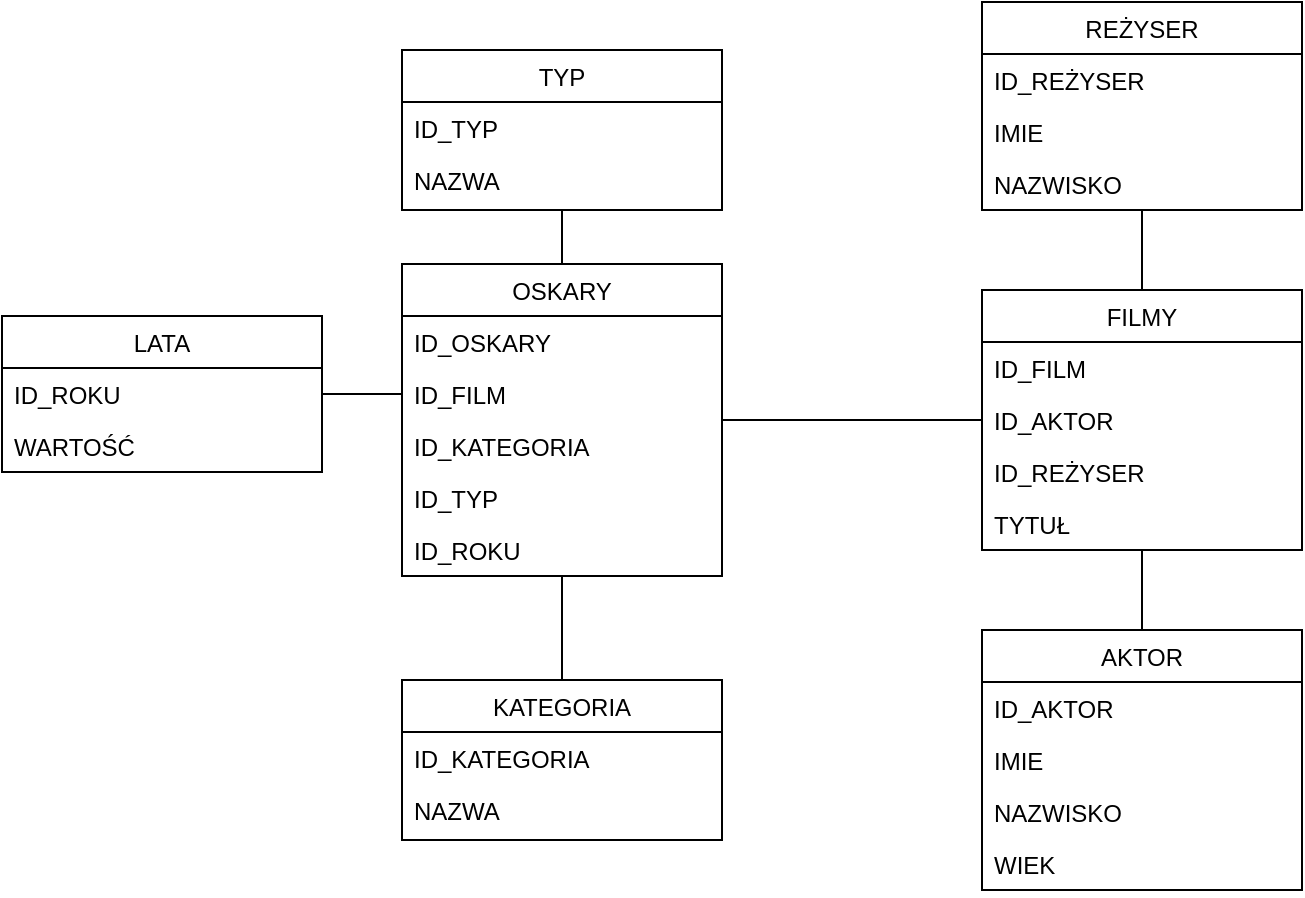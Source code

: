 <mxfile version="23.1.8" type="device">
  <diagram id="C5RBs43oDa-KdzZeNtuy" name="Page-1">
    <mxGraphModel dx="1444" dy="1320" grid="1" gridSize="10" guides="1" tooltips="1" connect="1" arrows="1" fold="1" page="1" pageScale="1" pageWidth="827" pageHeight="1169" math="0" shadow="0">
      <root>
        <mxCell id="WIyWlLk6GJQsqaUBKTNV-0" />
        <mxCell id="WIyWlLk6GJQsqaUBKTNV-1" parent="WIyWlLk6GJQsqaUBKTNV-0" />
        <mxCell id="lLpdlRe_cEq12IpK3IO5-3" style="edgeStyle=orthogonalEdgeStyle;rounded=0;orthogonalLoop=1;jettySize=auto;html=1;entryX=0;entryY=0.5;entryDx=0;entryDy=0;endArrow=none;endFill=0;" edge="1" parent="WIyWlLk6GJQsqaUBKTNV-1" source="lLpdlRe_cEq12IpK3IO5-4" target="lLpdlRe_cEq12IpK3IO5-11">
          <mxGeometry relative="1" as="geometry" />
        </mxCell>
        <mxCell id="lLpdlRe_cEq12IpK3IO5-40" style="edgeStyle=orthogonalEdgeStyle;rounded=0;orthogonalLoop=1;jettySize=auto;html=1;entryX=0.5;entryY=0;entryDx=0;entryDy=0;endArrow=none;endFill=0;" edge="1" parent="WIyWlLk6GJQsqaUBKTNV-1" source="lLpdlRe_cEq12IpK3IO5-4" target="lLpdlRe_cEq12IpK3IO5-29">
          <mxGeometry relative="1" as="geometry" />
        </mxCell>
        <mxCell id="lLpdlRe_cEq12IpK3IO5-4" value="OSKARY" style="swimlane;fontStyle=0;align=center;verticalAlign=top;childLayout=stackLayout;horizontal=1;startSize=26;horizontalStack=0;resizeParent=1;resizeLast=0;collapsible=1;marginBottom=0;rounded=0;shadow=0;strokeWidth=1;" vertex="1" parent="WIyWlLk6GJQsqaUBKTNV-1">
          <mxGeometry x="288" y="421" width="160" height="156" as="geometry">
            <mxRectangle x="508" y="120" width="160" height="26" as="alternateBounds" />
          </mxGeometry>
        </mxCell>
        <mxCell id="lLpdlRe_cEq12IpK3IO5-5" value="ID_OSKARY" style="text;align=left;verticalAlign=top;spacingLeft=4;spacingRight=4;overflow=hidden;rotatable=0;points=[[0,0.5],[1,0.5]];portConstraint=eastwest;" vertex="1" parent="lLpdlRe_cEq12IpK3IO5-4">
          <mxGeometry y="26" width="160" height="26" as="geometry" />
        </mxCell>
        <mxCell id="lLpdlRe_cEq12IpK3IO5-6" value="ID_FILM&#xa;" style="text;align=left;verticalAlign=top;spacingLeft=4;spacingRight=4;overflow=hidden;rotatable=0;points=[[0,0.5],[1,0.5]];portConstraint=eastwest;" vertex="1" parent="lLpdlRe_cEq12IpK3IO5-4">
          <mxGeometry y="52" width="160" height="26" as="geometry" />
        </mxCell>
        <mxCell id="lLpdlRe_cEq12IpK3IO5-7" value="ID_KATEGORIA" style="text;align=left;verticalAlign=top;spacingLeft=4;spacingRight=4;overflow=hidden;rotatable=0;points=[[0,0.5],[1,0.5]];portConstraint=eastwest;" vertex="1" parent="lLpdlRe_cEq12IpK3IO5-4">
          <mxGeometry y="78" width="160" height="26" as="geometry" />
        </mxCell>
        <mxCell id="lLpdlRe_cEq12IpK3IO5-8" value="ID_TYP" style="text;align=left;verticalAlign=top;spacingLeft=4;spacingRight=4;overflow=hidden;rotatable=0;points=[[0,0.5],[1,0.5]];portConstraint=eastwest;" vertex="1" parent="lLpdlRe_cEq12IpK3IO5-4">
          <mxGeometry y="104" width="160" height="26" as="geometry" />
        </mxCell>
        <mxCell id="lLpdlRe_cEq12IpK3IO5-41" value="ID_ROKU" style="text;align=left;verticalAlign=top;spacingLeft=4;spacingRight=4;overflow=hidden;rotatable=0;points=[[0,0.5],[1,0.5]];portConstraint=eastwest;" vertex="1" parent="lLpdlRe_cEq12IpK3IO5-4">
          <mxGeometry y="130" width="160" height="26" as="geometry" />
        </mxCell>
        <mxCell id="lLpdlRe_cEq12IpK3IO5-9" value="FILMY" style="swimlane;fontStyle=0;align=center;verticalAlign=top;childLayout=stackLayout;horizontal=1;startSize=26;horizontalStack=0;resizeParent=1;resizeLast=0;collapsible=1;marginBottom=0;rounded=0;shadow=0;strokeWidth=1;" vertex="1" parent="WIyWlLk6GJQsqaUBKTNV-1">
          <mxGeometry x="578" y="434" width="160" height="130" as="geometry">
            <mxRectangle x="508" y="120" width="160" height="26" as="alternateBounds" />
          </mxGeometry>
        </mxCell>
        <mxCell id="lLpdlRe_cEq12IpK3IO5-10" value="ID_FILM" style="text;align=left;verticalAlign=top;spacingLeft=4;spacingRight=4;overflow=hidden;rotatable=0;points=[[0,0.5],[1,0.5]];portConstraint=eastwest;" vertex="1" parent="lLpdlRe_cEq12IpK3IO5-9">
          <mxGeometry y="26" width="160" height="26" as="geometry" />
        </mxCell>
        <mxCell id="lLpdlRe_cEq12IpK3IO5-11" value="ID_AKTOR&#xa;" style="text;align=left;verticalAlign=top;spacingLeft=4;spacingRight=4;overflow=hidden;rotatable=0;points=[[0,0.5],[1,0.5]];portConstraint=eastwest;" vertex="1" parent="lLpdlRe_cEq12IpK3IO5-9">
          <mxGeometry y="52" width="160" height="26" as="geometry" />
        </mxCell>
        <mxCell id="lLpdlRe_cEq12IpK3IO5-12" value="ID_REŻYSER" style="text;align=left;verticalAlign=top;spacingLeft=4;spacingRight=4;overflow=hidden;rotatable=0;points=[[0,0.5],[1,0.5]];portConstraint=eastwest;" vertex="1" parent="lLpdlRe_cEq12IpK3IO5-9">
          <mxGeometry y="78" width="160" height="26" as="geometry" />
        </mxCell>
        <mxCell id="lLpdlRe_cEq12IpK3IO5-13" value="TYTUŁ" style="text;align=left;verticalAlign=top;spacingLeft=4;spacingRight=4;overflow=hidden;rotatable=0;points=[[0,0.5],[1,0.5]];portConstraint=eastwest;" vertex="1" parent="lLpdlRe_cEq12IpK3IO5-9">
          <mxGeometry y="104" width="160" height="26" as="geometry" />
        </mxCell>
        <mxCell id="lLpdlRe_cEq12IpK3IO5-14" style="edgeStyle=orthogonalEdgeStyle;rounded=0;orthogonalLoop=1;jettySize=auto;html=1;entryX=0.5;entryY=1;entryDx=0;entryDy=0;endArrow=none;endFill=0;" edge="1" parent="WIyWlLk6GJQsqaUBKTNV-1" source="lLpdlRe_cEq12IpK3IO5-15" target="lLpdlRe_cEq12IpK3IO5-9">
          <mxGeometry relative="1" as="geometry" />
        </mxCell>
        <mxCell id="lLpdlRe_cEq12IpK3IO5-15" value="AKTOR" style="swimlane;fontStyle=0;align=center;verticalAlign=top;childLayout=stackLayout;horizontal=1;startSize=26;horizontalStack=0;resizeParent=1;resizeLast=0;collapsible=1;marginBottom=0;rounded=0;shadow=0;strokeWidth=1;" vertex="1" parent="WIyWlLk6GJQsqaUBKTNV-1">
          <mxGeometry x="578" y="604" width="160" height="130" as="geometry">
            <mxRectangle x="508" y="120" width="160" height="26" as="alternateBounds" />
          </mxGeometry>
        </mxCell>
        <mxCell id="lLpdlRe_cEq12IpK3IO5-16" value="ID_AKTOR" style="text;align=left;verticalAlign=top;spacingLeft=4;spacingRight=4;overflow=hidden;rotatable=0;points=[[0,0.5],[1,0.5]];portConstraint=eastwest;" vertex="1" parent="lLpdlRe_cEq12IpK3IO5-15">
          <mxGeometry y="26" width="160" height="26" as="geometry" />
        </mxCell>
        <mxCell id="lLpdlRe_cEq12IpK3IO5-17" value="IMIE&#xa;" style="text;align=left;verticalAlign=top;spacingLeft=4;spacingRight=4;overflow=hidden;rotatable=0;points=[[0,0.5],[1,0.5]];portConstraint=eastwest;" vertex="1" parent="lLpdlRe_cEq12IpK3IO5-15">
          <mxGeometry y="52" width="160" height="26" as="geometry" />
        </mxCell>
        <mxCell id="lLpdlRe_cEq12IpK3IO5-18" value="NAZWISKO" style="text;align=left;verticalAlign=top;spacingLeft=4;spacingRight=4;overflow=hidden;rotatable=0;points=[[0,0.5],[1,0.5]];portConstraint=eastwest;" vertex="1" parent="lLpdlRe_cEq12IpK3IO5-15">
          <mxGeometry y="78" width="160" height="26" as="geometry" />
        </mxCell>
        <mxCell id="lLpdlRe_cEq12IpK3IO5-19" value="WIEK" style="text;align=left;verticalAlign=top;spacingLeft=4;spacingRight=4;overflow=hidden;rotatable=0;points=[[0,0.5],[1,0.5]];portConstraint=eastwest;" vertex="1" parent="lLpdlRe_cEq12IpK3IO5-15">
          <mxGeometry y="104" width="160" height="26" as="geometry" />
        </mxCell>
        <mxCell id="lLpdlRe_cEq12IpK3IO5-20" style="edgeStyle=orthogonalEdgeStyle;rounded=0;orthogonalLoop=1;jettySize=auto;html=1;entryX=0.5;entryY=0;entryDx=0;entryDy=0;endArrow=none;endFill=0;" edge="1" parent="WIyWlLk6GJQsqaUBKTNV-1" source="lLpdlRe_cEq12IpK3IO5-21" target="lLpdlRe_cEq12IpK3IO5-9">
          <mxGeometry relative="1" as="geometry" />
        </mxCell>
        <mxCell id="lLpdlRe_cEq12IpK3IO5-21" value="REŻYSER" style="swimlane;fontStyle=0;align=center;verticalAlign=top;childLayout=stackLayout;horizontal=1;startSize=26;horizontalStack=0;resizeParent=1;resizeLast=0;collapsible=1;marginBottom=0;rounded=0;shadow=0;strokeWidth=1;" vertex="1" parent="WIyWlLk6GJQsqaUBKTNV-1">
          <mxGeometry x="578" y="290" width="160" height="104" as="geometry">
            <mxRectangle x="508" y="120" width="160" height="26" as="alternateBounds" />
          </mxGeometry>
        </mxCell>
        <mxCell id="lLpdlRe_cEq12IpK3IO5-22" value="ID_REŻYSER" style="text;align=left;verticalAlign=top;spacingLeft=4;spacingRight=4;overflow=hidden;rotatable=0;points=[[0,0.5],[1,0.5]];portConstraint=eastwest;" vertex="1" parent="lLpdlRe_cEq12IpK3IO5-21">
          <mxGeometry y="26" width="160" height="26" as="geometry" />
        </mxCell>
        <mxCell id="lLpdlRe_cEq12IpK3IO5-23" value="IMIE&#xa;" style="text;align=left;verticalAlign=top;spacingLeft=4;spacingRight=4;overflow=hidden;rotatable=0;points=[[0,0.5],[1,0.5]];portConstraint=eastwest;" vertex="1" parent="lLpdlRe_cEq12IpK3IO5-21">
          <mxGeometry y="52" width="160" height="26" as="geometry" />
        </mxCell>
        <mxCell id="lLpdlRe_cEq12IpK3IO5-24" value="NAZWISKO" style="text;align=left;verticalAlign=top;spacingLeft=4;spacingRight=4;overflow=hidden;rotatable=0;points=[[0,0.5],[1,0.5]];portConstraint=eastwest;" vertex="1" parent="lLpdlRe_cEq12IpK3IO5-21">
          <mxGeometry y="78" width="160" height="26" as="geometry" />
        </mxCell>
        <mxCell id="lLpdlRe_cEq12IpK3IO5-25" style="edgeStyle=orthogonalEdgeStyle;rounded=0;orthogonalLoop=1;jettySize=auto;html=1;entryX=0.5;entryY=0;entryDx=0;entryDy=0;endArrow=none;endFill=0;" edge="1" parent="WIyWlLk6GJQsqaUBKTNV-1" source="lLpdlRe_cEq12IpK3IO5-26" target="lLpdlRe_cEq12IpK3IO5-4">
          <mxGeometry relative="1" as="geometry" />
        </mxCell>
        <mxCell id="lLpdlRe_cEq12IpK3IO5-26" value="TYP" style="swimlane;fontStyle=0;align=center;verticalAlign=top;childLayout=stackLayout;horizontal=1;startSize=26;horizontalStack=0;resizeParent=1;resizeLast=0;collapsible=1;marginBottom=0;rounded=0;shadow=0;strokeWidth=1;" vertex="1" parent="WIyWlLk6GJQsqaUBKTNV-1">
          <mxGeometry x="288" y="314" width="160" height="80" as="geometry">
            <mxRectangle x="508" y="120" width="160" height="26" as="alternateBounds" />
          </mxGeometry>
        </mxCell>
        <mxCell id="lLpdlRe_cEq12IpK3IO5-27" value="ID_TYP" style="text;align=left;verticalAlign=top;spacingLeft=4;spacingRight=4;overflow=hidden;rotatable=0;points=[[0,0.5],[1,0.5]];portConstraint=eastwest;" vertex="1" parent="lLpdlRe_cEq12IpK3IO5-26">
          <mxGeometry y="26" width="160" height="26" as="geometry" />
        </mxCell>
        <mxCell id="lLpdlRe_cEq12IpK3IO5-28" value="NAZWA" style="text;align=left;verticalAlign=top;spacingLeft=4;spacingRight=4;overflow=hidden;rotatable=0;points=[[0,0.5],[1,0.5]];portConstraint=eastwest;" vertex="1" parent="lLpdlRe_cEq12IpK3IO5-26">
          <mxGeometry y="52" width="160" height="26" as="geometry" />
        </mxCell>
        <mxCell id="lLpdlRe_cEq12IpK3IO5-29" value="KATEGORIA" style="swimlane;fontStyle=0;align=center;verticalAlign=top;childLayout=stackLayout;horizontal=1;startSize=26;horizontalStack=0;resizeParent=1;resizeLast=0;collapsible=1;marginBottom=0;rounded=0;shadow=0;strokeWidth=1;" vertex="1" parent="WIyWlLk6GJQsqaUBKTNV-1">
          <mxGeometry x="288" y="629" width="160" height="80" as="geometry">
            <mxRectangle x="508" y="120" width="160" height="26" as="alternateBounds" />
          </mxGeometry>
        </mxCell>
        <mxCell id="lLpdlRe_cEq12IpK3IO5-30" value="ID_KATEGORIA" style="text;align=left;verticalAlign=top;spacingLeft=4;spacingRight=4;overflow=hidden;rotatable=0;points=[[0,0.5],[1,0.5]];portConstraint=eastwest;" vertex="1" parent="lLpdlRe_cEq12IpK3IO5-29">
          <mxGeometry y="26" width="160" height="26" as="geometry" />
        </mxCell>
        <mxCell id="lLpdlRe_cEq12IpK3IO5-31" value="NAZWA" style="text;align=left;verticalAlign=top;spacingLeft=4;spacingRight=4;overflow=hidden;rotatable=0;points=[[0,0.5],[1,0.5]];portConstraint=eastwest;" vertex="1" parent="lLpdlRe_cEq12IpK3IO5-29">
          <mxGeometry y="52" width="160" height="26" as="geometry" />
        </mxCell>
        <mxCell id="lLpdlRe_cEq12IpK3IO5-39" style="edgeStyle=orthogonalEdgeStyle;rounded=0;orthogonalLoop=1;jettySize=auto;html=1;entryX=0;entryY=0.5;entryDx=0;entryDy=0;endArrow=none;endFill=0;" edge="1" parent="WIyWlLk6GJQsqaUBKTNV-1" source="lLpdlRe_cEq12IpK3IO5-34" target="lLpdlRe_cEq12IpK3IO5-6">
          <mxGeometry relative="1" as="geometry" />
        </mxCell>
        <mxCell id="lLpdlRe_cEq12IpK3IO5-34" value="LATA" style="swimlane;fontStyle=0;align=center;verticalAlign=top;childLayout=stackLayout;horizontal=1;startSize=26;horizontalStack=0;resizeParent=1;resizeLast=0;collapsible=1;marginBottom=0;rounded=0;shadow=0;strokeWidth=1;" vertex="1" parent="WIyWlLk6GJQsqaUBKTNV-1">
          <mxGeometry x="88" y="447" width="160" height="78" as="geometry">
            <mxRectangle x="508" y="120" width="160" height="26" as="alternateBounds" />
          </mxGeometry>
        </mxCell>
        <mxCell id="lLpdlRe_cEq12IpK3IO5-35" value="ID_ROKU" style="text;align=left;verticalAlign=top;spacingLeft=4;spacingRight=4;overflow=hidden;rotatable=0;points=[[0,0.5],[1,0.5]];portConstraint=eastwest;" vertex="1" parent="lLpdlRe_cEq12IpK3IO5-34">
          <mxGeometry y="26" width="160" height="26" as="geometry" />
        </mxCell>
        <mxCell id="lLpdlRe_cEq12IpK3IO5-36" value="WARTOŚĆ" style="text;align=left;verticalAlign=top;spacingLeft=4;spacingRight=4;overflow=hidden;rotatable=0;points=[[0,0.5],[1,0.5]];portConstraint=eastwest;" vertex="1" parent="lLpdlRe_cEq12IpK3IO5-34">
          <mxGeometry y="52" width="160" height="26" as="geometry" />
        </mxCell>
      </root>
    </mxGraphModel>
  </diagram>
</mxfile>
